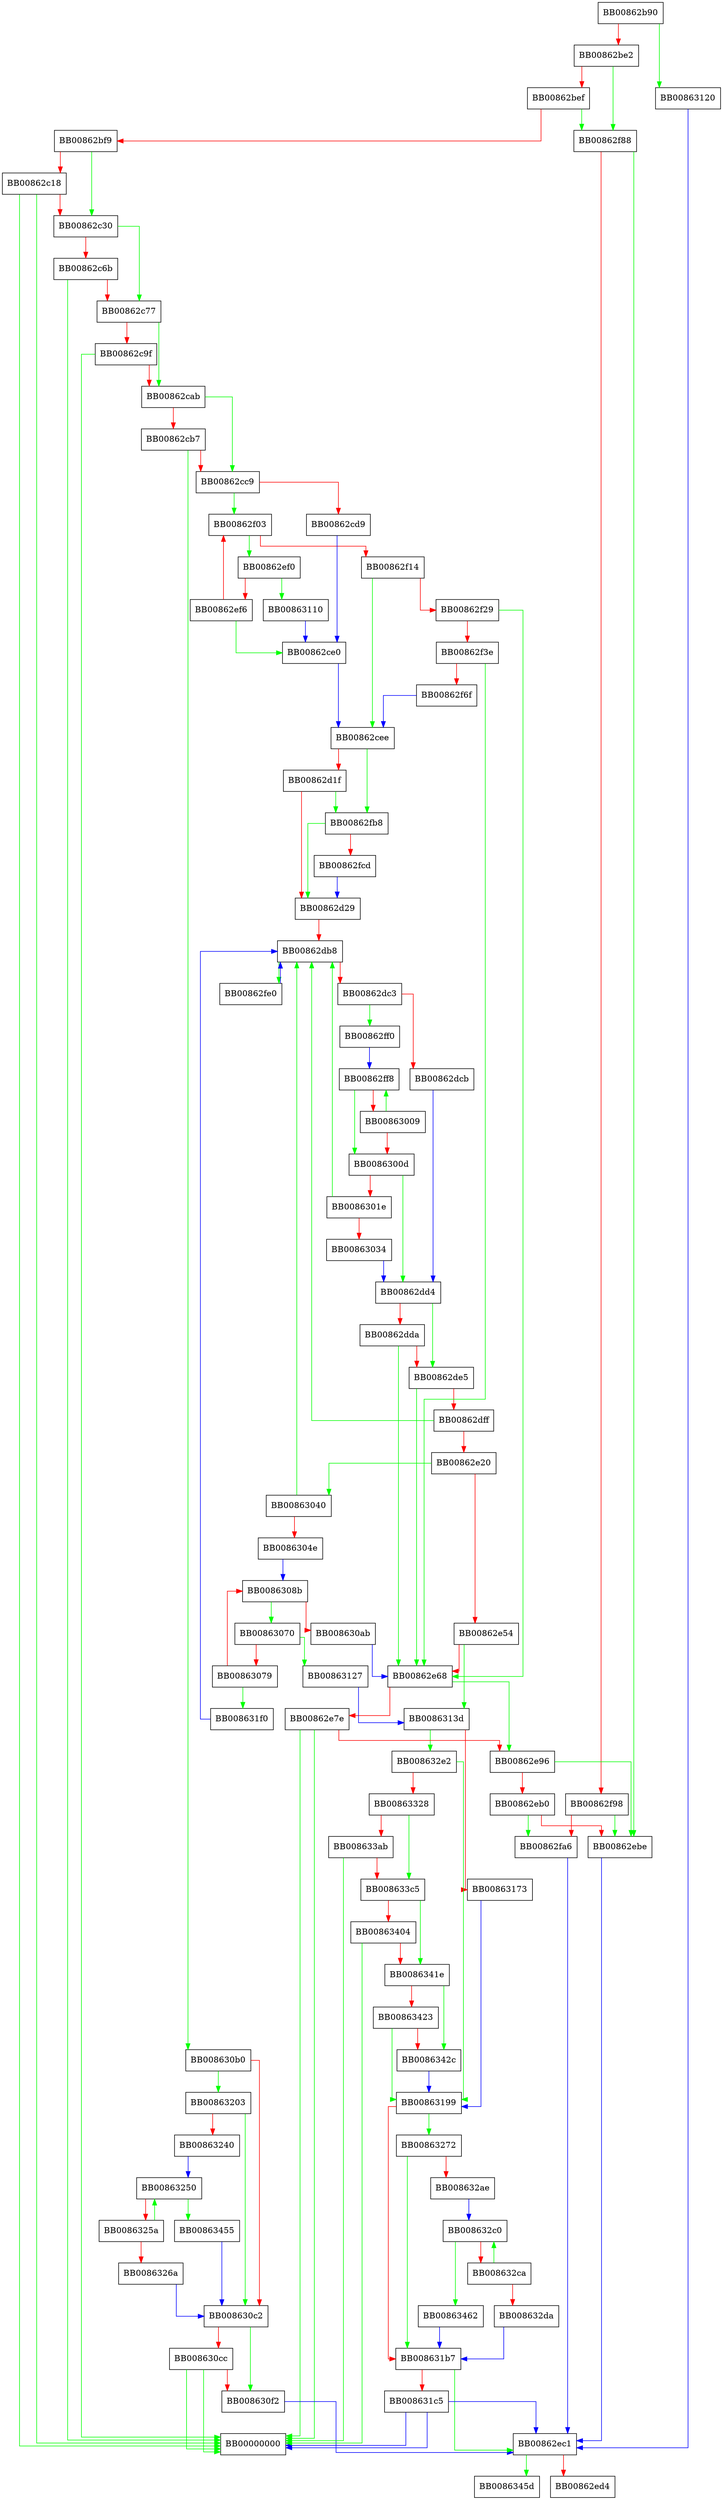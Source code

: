digraph __dcigettext {
  node [shape="box"];
  graph [splines=ortho];
  BB00862b90 -> BB00863120 [color="green"];
  BB00862b90 -> BB00862be2 [color="red"];
  BB00862be2 -> BB00862f88 [color="green"];
  BB00862be2 -> BB00862bef [color="red"];
  BB00862bef -> BB00862f88 [color="green"];
  BB00862bef -> BB00862bf9 [color="red"];
  BB00862bf9 -> BB00862c30 [color="green"];
  BB00862bf9 -> BB00862c18 [color="red"];
  BB00862c18 -> BB00000000 [color="green"];
  BB00862c18 -> BB00000000 [color="green"];
  BB00862c18 -> BB00862c30 [color="red"];
  BB00862c30 -> BB00862c77 [color="green"];
  BB00862c30 -> BB00862c6b [color="red"];
  BB00862c6b -> BB00000000 [color="green"];
  BB00862c6b -> BB00862c77 [color="red"];
  BB00862c77 -> BB00862cab [color="green"];
  BB00862c77 -> BB00862c9f [color="red"];
  BB00862c9f -> BB00000000 [color="green"];
  BB00862c9f -> BB00862cab [color="red"];
  BB00862cab -> BB00862cc9 [color="green"];
  BB00862cab -> BB00862cb7 [color="red"];
  BB00862cb7 -> BB008630b0 [color="green"];
  BB00862cb7 -> BB00862cc9 [color="red"];
  BB00862cc9 -> BB00862f03 [color="green"];
  BB00862cc9 -> BB00862cd9 [color="red"];
  BB00862cd9 -> BB00862ce0 [color="blue"];
  BB00862ce0 -> BB00862cee [color="blue"];
  BB00862cee -> BB00862fb8 [color="green"];
  BB00862cee -> BB00862d1f [color="red"];
  BB00862d1f -> BB00862fb8 [color="green"];
  BB00862d1f -> BB00862d29 [color="red"];
  BB00862d29 -> BB00862db8 [color="red"];
  BB00862db8 -> BB00862fe0 [color="green"];
  BB00862db8 -> BB00862dc3 [color="red"];
  BB00862dc3 -> BB00862ff0 [color="green"];
  BB00862dc3 -> BB00862dcb [color="red"];
  BB00862dcb -> BB00862dd4 [color="blue"];
  BB00862dd4 -> BB00862de5 [color="green"];
  BB00862dd4 -> BB00862dda [color="red"];
  BB00862dda -> BB00862e68 [color="green"];
  BB00862dda -> BB00862de5 [color="red"];
  BB00862de5 -> BB00862e68 [color="green"];
  BB00862de5 -> BB00862dff [color="red"];
  BB00862dff -> BB00862db8 [color="green"];
  BB00862dff -> BB00862e20 [color="red"];
  BB00862e20 -> BB00863040 [color="green"];
  BB00862e20 -> BB00862e54 [color="red"];
  BB00862e54 -> BB0086313d [color="green"];
  BB00862e54 -> BB00862e68 [color="red"];
  BB00862e68 -> BB00862e96 [color="green"];
  BB00862e68 -> BB00862e7e [color="red"];
  BB00862e7e -> BB00000000 [color="green"];
  BB00862e7e -> BB00000000 [color="green"];
  BB00862e7e -> BB00862e96 [color="red"];
  BB00862e96 -> BB00862ebe [color="green"];
  BB00862e96 -> BB00862eb0 [color="red"];
  BB00862eb0 -> BB00862fa6 [color="green"];
  BB00862eb0 -> BB00862ebe [color="red"];
  BB00862ebe -> BB00862ec1 [color="blue"];
  BB00862ec1 -> BB0086345d [color="green"];
  BB00862ec1 -> BB00862ed4 [color="red"];
  BB00862ef0 -> BB00863110 [color="green"];
  BB00862ef0 -> BB00862ef6 [color="red"];
  BB00862ef6 -> BB00862ce0 [color="green"];
  BB00862ef6 -> BB00862f03 [color="red"];
  BB00862f03 -> BB00862ef0 [color="green"];
  BB00862f03 -> BB00862f14 [color="red"];
  BB00862f14 -> BB00862cee [color="green"];
  BB00862f14 -> BB00862f29 [color="red"];
  BB00862f29 -> BB00862e68 [color="green"];
  BB00862f29 -> BB00862f3e [color="red"];
  BB00862f3e -> BB00862e68 [color="green"];
  BB00862f3e -> BB00862f6f [color="red"];
  BB00862f6f -> BB00862cee [color="blue"];
  BB00862f88 -> BB00862ebe [color="green"];
  BB00862f88 -> BB00862f98 [color="red"];
  BB00862f98 -> BB00862ebe [color="green"];
  BB00862f98 -> BB00862fa6 [color="red"];
  BB00862fa6 -> BB00862ec1 [color="blue"];
  BB00862fb8 -> BB00862d29 [color="green"];
  BB00862fb8 -> BB00862fcd [color="red"];
  BB00862fcd -> BB00862d29 [color="blue"];
  BB00862fe0 -> BB00862db8 [color="blue"];
  BB00862ff0 -> BB00862ff8 [color="blue"];
  BB00862ff8 -> BB0086300d [color="green"];
  BB00862ff8 -> BB00863009 [color="red"];
  BB00863009 -> BB00862ff8 [color="green"];
  BB00863009 -> BB0086300d [color="red"];
  BB0086300d -> BB00862dd4 [color="green"];
  BB0086300d -> BB0086301e [color="red"];
  BB0086301e -> BB00862db8 [color="green"];
  BB0086301e -> BB00863034 [color="red"];
  BB00863034 -> BB00862dd4 [color="blue"];
  BB00863040 -> BB00862db8 [color="green"];
  BB00863040 -> BB0086304e [color="red"];
  BB0086304e -> BB0086308b [color="blue"];
  BB00863070 -> BB00863127 [color="green"];
  BB00863070 -> BB00863079 [color="red"];
  BB00863079 -> BB008631f0 [color="green"];
  BB00863079 -> BB0086308b [color="red"];
  BB0086308b -> BB00863070 [color="green"];
  BB0086308b -> BB008630ab [color="red"];
  BB008630ab -> BB00862e68 [color="blue"];
  BB008630b0 -> BB00863203 [color="green"];
  BB008630b0 -> BB008630c2 [color="red"];
  BB008630c2 -> BB008630f2 [color="green"];
  BB008630c2 -> BB008630cc [color="red"];
  BB008630cc -> BB00000000 [color="green"];
  BB008630cc -> BB00000000 [color="green"];
  BB008630cc -> BB008630f2 [color="red"];
  BB008630f2 -> BB00862ec1 [color="blue"];
  BB00863110 -> BB00862ce0 [color="blue"];
  BB00863120 -> BB00862ec1 [color="blue"];
  BB00863127 -> BB0086313d [color="blue"];
  BB0086313d -> BB008632e2 [color="green"];
  BB0086313d -> BB00863173 [color="red"];
  BB00863173 -> BB00863199 [color="blue"];
  BB00863199 -> BB00863272 [color="green"];
  BB00863199 -> BB008631b7 [color="red"];
  BB008631b7 -> BB00862ec1 [color="green"];
  BB008631b7 -> BB008631c5 [color="red"];
  BB008631c5 -> BB00000000 [color="blue"];
  BB008631c5 -> BB00000000 [color="blue"];
  BB008631c5 -> BB00862ec1 [color="blue"];
  BB008631f0 -> BB00862db8 [color="blue"];
  BB00863203 -> BB008630c2 [color="green"];
  BB00863203 -> BB00863240 [color="red"];
  BB00863240 -> BB00863250 [color="blue"];
  BB00863250 -> BB00863455 [color="green"];
  BB00863250 -> BB0086325a [color="red"];
  BB0086325a -> BB00863250 [color="green"];
  BB0086325a -> BB0086326a [color="red"];
  BB0086326a -> BB008630c2 [color="blue"];
  BB00863272 -> BB008631b7 [color="green"];
  BB00863272 -> BB008632ae [color="red"];
  BB008632ae -> BB008632c0 [color="blue"];
  BB008632c0 -> BB00863462 [color="green"];
  BB008632c0 -> BB008632ca [color="red"];
  BB008632ca -> BB008632c0 [color="green"];
  BB008632ca -> BB008632da [color="red"];
  BB008632da -> BB008631b7 [color="blue"];
  BB008632e2 -> BB00863199 [color="green"];
  BB008632e2 -> BB00863328 [color="red"];
  BB00863328 -> BB008633c5 [color="green"];
  BB00863328 -> BB008633ab [color="red"];
  BB008633ab -> BB00000000 [color="green"];
  BB008633ab -> BB008633c5 [color="red"];
  BB008633c5 -> BB0086341e [color="green"];
  BB008633c5 -> BB00863404 [color="red"];
  BB00863404 -> BB00000000 [color="green"];
  BB00863404 -> BB0086341e [color="red"];
  BB0086341e -> BB0086342c [color="green"];
  BB0086341e -> BB00863423 [color="red"];
  BB00863423 -> BB00863199 [color="green"];
  BB00863423 -> BB0086342c [color="red"];
  BB0086342c -> BB00863199 [color="blue"];
  BB00863455 -> BB008630c2 [color="blue"];
  BB00863462 -> BB008631b7 [color="blue"];
}